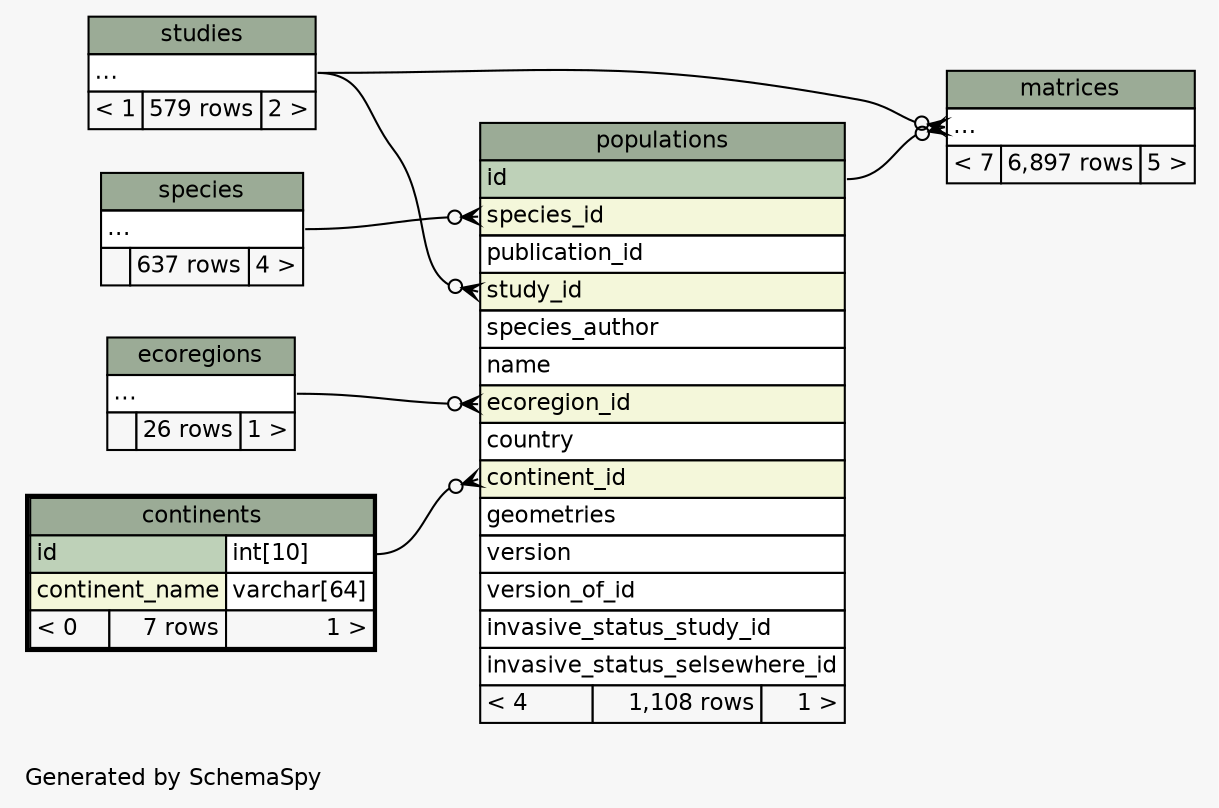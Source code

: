 // dot 2.38.0 on Linux 4.4.0-42-generic
// SchemaSpy rev 590
digraph "twoDegreesRelationshipsDiagram" {
  graph [
    rankdir="RL"
    bgcolor="#f7f7f7"
    label="\nGenerated by SchemaSpy"
    labeljust="l"
    nodesep="0.18"
    ranksep="0.46"
    fontname="Helvetica"
    fontsize="11"
  ];
  node [
    fontname="Helvetica"
    fontsize="11"
    shape="plaintext"
  ];
  edge [
    arrowsize="0.8"
  ];
  "matrices":"elipses":w -> "populations":"id":e [arrowhead=none dir=back arrowtail=crowodot];
  "matrices":"elipses":w -> "studies":"elipses":e [arrowhead=none dir=back arrowtail=crowodot];
  "populations":"continent_id":w -> "continents":"id.type":e [arrowhead=none dir=back arrowtail=crowodot];
  "populations":"ecoregion_id":w -> "ecoregions":"elipses":e [arrowhead=none dir=back arrowtail=crowodot];
  "populations":"species_id":w -> "species":"elipses":e [arrowhead=none dir=back arrowtail=crowodot];
  "populations":"study_id":w -> "studies":"elipses":e [arrowhead=none dir=back arrowtail=crowodot];
  "continents" [
    label=<
    <TABLE BORDER="2" CELLBORDER="1" CELLSPACING="0" BGCOLOR="#ffffff">
      <TR><TD COLSPAN="3" BGCOLOR="#9bab96" ALIGN="CENTER">continents</TD></TR>
      <TR><TD PORT="id" COLSPAN="2" BGCOLOR="#bed1b8" ALIGN="LEFT">id</TD><TD PORT="id.type" ALIGN="LEFT">int[10]</TD></TR>
      <TR><TD PORT="continent_name" COLSPAN="2" BGCOLOR="#f4f7da" ALIGN="LEFT">continent_name</TD><TD PORT="continent_name.type" ALIGN="LEFT">varchar[64]</TD></TR>
      <TR><TD ALIGN="LEFT" BGCOLOR="#f7f7f7">&lt; 0</TD><TD ALIGN="RIGHT" BGCOLOR="#f7f7f7">7 rows</TD><TD ALIGN="RIGHT" BGCOLOR="#f7f7f7">1 &gt;</TD></TR>
    </TABLE>>
    URL="continents.html"
    tooltip="continents"
  ];
  "ecoregions" [
    label=<
    <TABLE BORDER="0" CELLBORDER="1" CELLSPACING="0" BGCOLOR="#ffffff">
      <TR><TD COLSPAN="3" BGCOLOR="#9bab96" ALIGN="CENTER">ecoregions</TD></TR>
      <TR><TD PORT="elipses" COLSPAN="3" ALIGN="LEFT">...</TD></TR>
      <TR><TD ALIGN="LEFT" BGCOLOR="#f7f7f7">  </TD><TD ALIGN="RIGHT" BGCOLOR="#f7f7f7">26 rows</TD><TD ALIGN="RIGHT" BGCOLOR="#f7f7f7">1 &gt;</TD></TR>
    </TABLE>>
    URL="ecoregions.html"
    tooltip="ecoregions"
  ];
  "matrices" [
    label=<
    <TABLE BORDER="0" CELLBORDER="1" CELLSPACING="0" BGCOLOR="#ffffff">
      <TR><TD COLSPAN="3" BGCOLOR="#9bab96" ALIGN="CENTER">matrices</TD></TR>
      <TR><TD PORT="elipses" COLSPAN="3" ALIGN="LEFT">...</TD></TR>
      <TR><TD ALIGN="LEFT" BGCOLOR="#f7f7f7">&lt; 7</TD><TD ALIGN="RIGHT" BGCOLOR="#f7f7f7">6,897 rows</TD><TD ALIGN="RIGHT" BGCOLOR="#f7f7f7">5 &gt;</TD></TR>
    </TABLE>>
    URL="matrices.html"
    tooltip="matrices"
  ];
  "populations" [
    label=<
    <TABLE BORDER="0" CELLBORDER="1" CELLSPACING="0" BGCOLOR="#ffffff">
      <TR><TD COLSPAN="3" BGCOLOR="#9bab96" ALIGN="CENTER">populations</TD></TR>
      <TR><TD PORT="id" COLSPAN="3" BGCOLOR="#bed1b8" ALIGN="LEFT">id</TD></TR>
      <TR><TD PORT="species_id" COLSPAN="3" BGCOLOR="#f4f7da" ALIGN="LEFT">species_id</TD></TR>
      <TR><TD PORT="publication_id" COLSPAN="3" ALIGN="LEFT">publication_id</TD></TR>
      <TR><TD PORT="study_id" COLSPAN="3" BGCOLOR="#f4f7da" ALIGN="LEFT">study_id</TD></TR>
      <TR><TD PORT="species_author" COLSPAN="3" ALIGN="LEFT">species_author</TD></TR>
      <TR><TD PORT="name" COLSPAN="3" ALIGN="LEFT">name</TD></TR>
      <TR><TD PORT="ecoregion_id" COLSPAN="3" BGCOLOR="#f4f7da" ALIGN="LEFT">ecoregion_id</TD></TR>
      <TR><TD PORT="country" COLSPAN="3" ALIGN="LEFT">country</TD></TR>
      <TR><TD PORT="continent_id" COLSPAN="3" BGCOLOR="#f4f7da" ALIGN="LEFT">continent_id</TD></TR>
      <TR><TD PORT="geometries" COLSPAN="3" ALIGN="LEFT">geometries</TD></TR>
      <TR><TD PORT="version" COLSPAN="3" ALIGN="LEFT">version</TD></TR>
      <TR><TD PORT="version_of_id" COLSPAN="3" ALIGN="LEFT">version_of_id</TD></TR>
      <TR><TD PORT="invasive_status_study_id" COLSPAN="3" ALIGN="LEFT">invasive_status_study_id</TD></TR>
      <TR><TD PORT="invasive_status_selsewhere_id" COLSPAN="3" ALIGN="LEFT">invasive_status_selsewhere_id</TD></TR>
      <TR><TD ALIGN="LEFT" BGCOLOR="#f7f7f7">&lt; 4</TD><TD ALIGN="RIGHT" BGCOLOR="#f7f7f7">1,108 rows</TD><TD ALIGN="RIGHT" BGCOLOR="#f7f7f7">1 &gt;</TD></TR>
    </TABLE>>
    URL="populations.html"
    tooltip="populations"
  ];
  "species" [
    label=<
    <TABLE BORDER="0" CELLBORDER="1" CELLSPACING="0" BGCOLOR="#ffffff">
      <TR><TD COLSPAN="3" BGCOLOR="#9bab96" ALIGN="CENTER">species</TD></TR>
      <TR><TD PORT="elipses" COLSPAN="3" ALIGN="LEFT">...</TD></TR>
      <TR><TD ALIGN="LEFT" BGCOLOR="#f7f7f7">  </TD><TD ALIGN="RIGHT" BGCOLOR="#f7f7f7">637 rows</TD><TD ALIGN="RIGHT" BGCOLOR="#f7f7f7">4 &gt;</TD></TR>
    </TABLE>>
    URL="species.html"
    tooltip="species"
  ];
  "studies" [
    label=<
    <TABLE BORDER="0" CELLBORDER="1" CELLSPACING="0" BGCOLOR="#ffffff">
      <TR><TD COLSPAN="3" BGCOLOR="#9bab96" ALIGN="CENTER">studies</TD></TR>
      <TR><TD PORT="elipses" COLSPAN="3" ALIGN="LEFT">...</TD></TR>
      <TR><TD ALIGN="LEFT" BGCOLOR="#f7f7f7">&lt; 1</TD><TD ALIGN="RIGHT" BGCOLOR="#f7f7f7">579 rows</TD><TD ALIGN="RIGHT" BGCOLOR="#f7f7f7">2 &gt;</TD></TR>
    </TABLE>>
    URL="studies.html"
    tooltip="studies"
  ];
}
